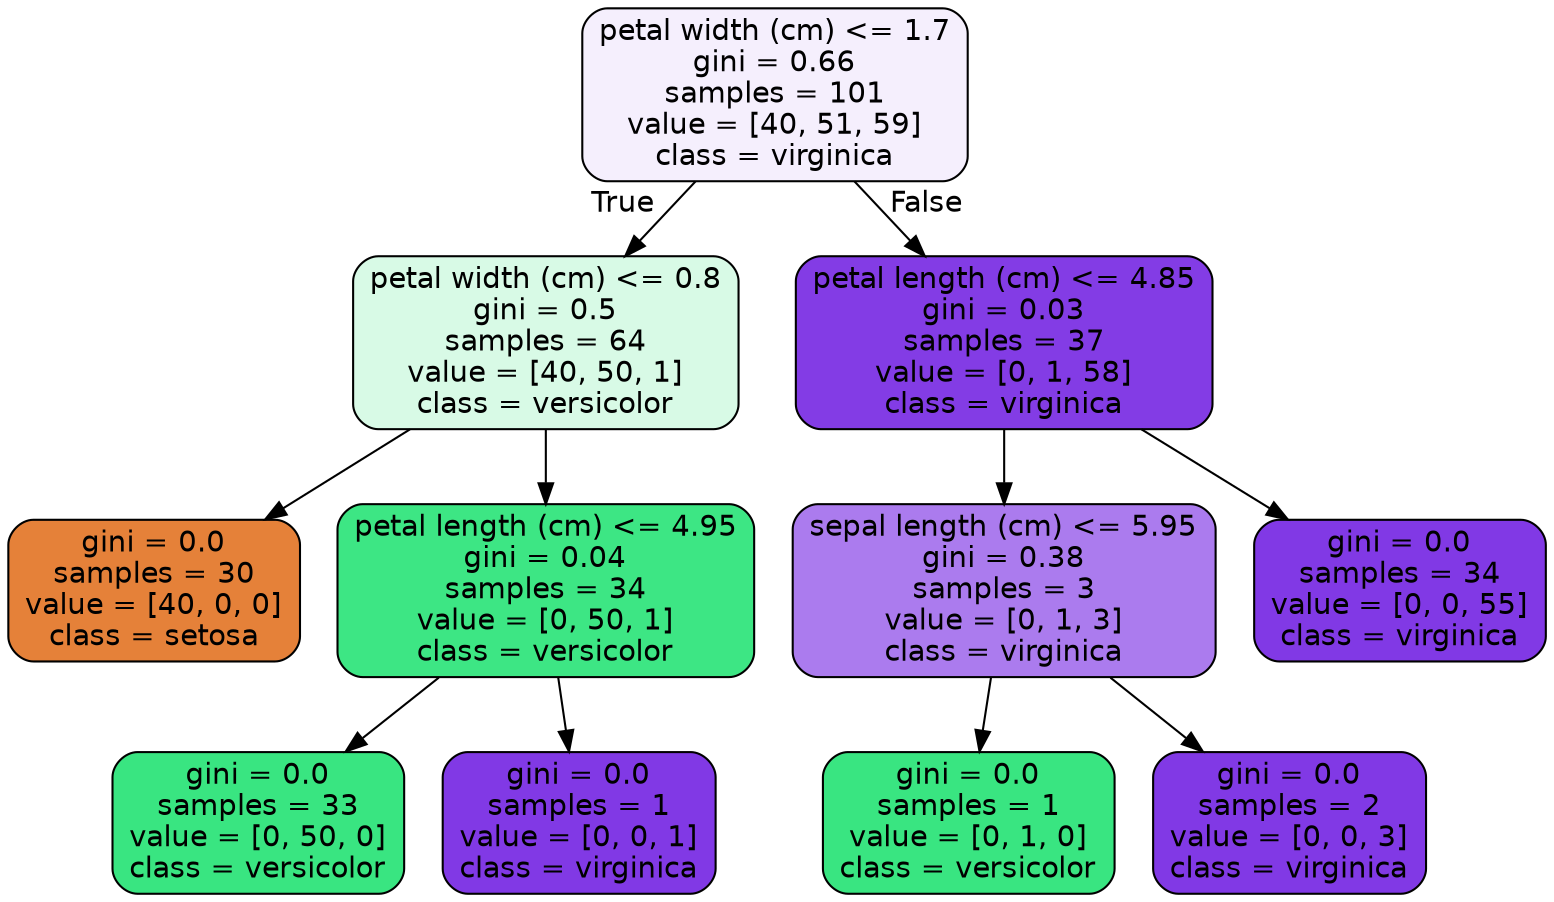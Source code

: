 digraph Tree {
node [shape=box, style="filled, rounded", color="black", fontname=helvetica] ;
edge [fontname=helvetica] ;
0 [label="petal width (cm) <= 1.7\ngini = 0.66\nsamples = 101\nvalue = [40, 51, 59]\nclass = virginica", fillcolor="#f5effd"] ;
1 [label="petal width (cm) <= 0.8\ngini = 0.5\nsamples = 64\nvalue = [40, 50, 1]\nclass = versicolor", fillcolor="#d8fae6"] ;
0 -> 1 [labeldistance=2.5, labelangle=45, headlabel="True"] ;
2 [label="gini = 0.0\nsamples = 30\nvalue = [40, 0, 0]\nclass = setosa", fillcolor="#e58139"] ;
1 -> 2 ;
3 [label="petal length (cm) <= 4.95\ngini = 0.04\nsamples = 34\nvalue = [0, 50, 1]\nclass = versicolor", fillcolor="#3de684"] ;
1 -> 3 ;
4 [label="gini = 0.0\nsamples = 33\nvalue = [0, 50, 0]\nclass = versicolor", fillcolor="#39e581"] ;
3 -> 4 ;
5 [label="gini = 0.0\nsamples = 1\nvalue = [0, 0, 1]\nclass = virginica", fillcolor="#8139e5"] ;
3 -> 5 ;
6 [label="petal length (cm) <= 4.85\ngini = 0.03\nsamples = 37\nvalue = [0, 1, 58]\nclass = virginica", fillcolor="#833ce5"] ;
0 -> 6 [labeldistance=2.5, labelangle=-45, headlabel="False"] ;
7 [label="sepal length (cm) <= 5.95\ngini = 0.38\nsamples = 3\nvalue = [0, 1, 3]\nclass = virginica", fillcolor="#ab7bee"] ;
6 -> 7 ;
8 [label="gini = 0.0\nsamples = 1\nvalue = [0, 1, 0]\nclass = versicolor", fillcolor="#39e581"] ;
7 -> 8 ;
9 [label="gini = 0.0\nsamples = 2\nvalue = [0, 0, 3]\nclass = virginica", fillcolor="#8139e5"] ;
7 -> 9 ;
10 [label="gini = 0.0\nsamples = 34\nvalue = [0, 0, 55]\nclass = virginica", fillcolor="#8139e5"] ;
6 -> 10 ;
}